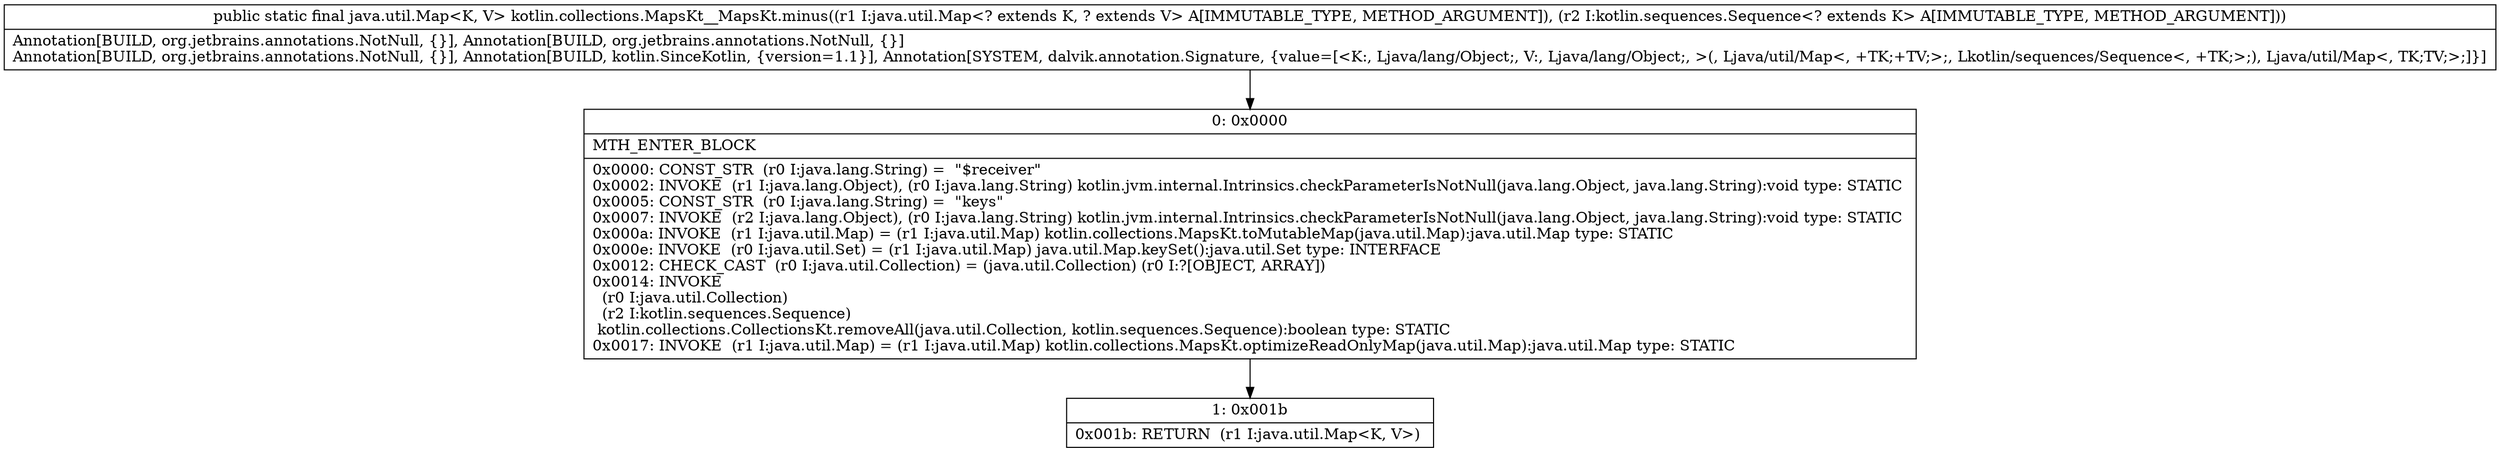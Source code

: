 digraph "CFG forkotlin.collections.MapsKt__MapsKt.minus(Ljava\/util\/Map;Lkotlin\/sequences\/Sequence;)Ljava\/util\/Map;" {
Node_0 [shape=record,label="{0\:\ 0x0000|MTH_ENTER_BLOCK\l|0x0000: CONST_STR  (r0 I:java.lang.String) =  \"$receiver\" \l0x0002: INVOKE  (r1 I:java.lang.Object), (r0 I:java.lang.String) kotlin.jvm.internal.Intrinsics.checkParameterIsNotNull(java.lang.Object, java.lang.String):void type: STATIC \l0x0005: CONST_STR  (r0 I:java.lang.String) =  \"keys\" \l0x0007: INVOKE  (r2 I:java.lang.Object), (r0 I:java.lang.String) kotlin.jvm.internal.Intrinsics.checkParameterIsNotNull(java.lang.Object, java.lang.String):void type: STATIC \l0x000a: INVOKE  (r1 I:java.util.Map) = (r1 I:java.util.Map) kotlin.collections.MapsKt.toMutableMap(java.util.Map):java.util.Map type: STATIC \l0x000e: INVOKE  (r0 I:java.util.Set) = (r1 I:java.util.Map) java.util.Map.keySet():java.util.Set type: INTERFACE \l0x0012: CHECK_CAST  (r0 I:java.util.Collection) = (java.util.Collection) (r0 I:?[OBJECT, ARRAY]) \l0x0014: INVOKE  \l  (r0 I:java.util.Collection)\l  (r2 I:kotlin.sequences.Sequence)\l kotlin.collections.CollectionsKt.removeAll(java.util.Collection, kotlin.sequences.Sequence):boolean type: STATIC \l0x0017: INVOKE  (r1 I:java.util.Map) = (r1 I:java.util.Map) kotlin.collections.MapsKt.optimizeReadOnlyMap(java.util.Map):java.util.Map type: STATIC \l}"];
Node_1 [shape=record,label="{1\:\ 0x001b|0x001b: RETURN  (r1 I:java.util.Map\<K, V\>) \l}"];
MethodNode[shape=record,label="{public static final java.util.Map\<K, V\> kotlin.collections.MapsKt__MapsKt.minus((r1 I:java.util.Map\<? extends K, ? extends V\> A[IMMUTABLE_TYPE, METHOD_ARGUMENT]), (r2 I:kotlin.sequences.Sequence\<? extends K\> A[IMMUTABLE_TYPE, METHOD_ARGUMENT]))  | Annotation[BUILD, org.jetbrains.annotations.NotNull, \{\}], Annotation[BUILD, org.jetbrains.annotations.NotNull, \{\}]\lAnnotation[BUILD, org.jetbrains.annotations.NotNull, \{\}], Annotation[BUILD, kotlin.SinceKotlin, \{version=1.1\}], Annotation[SYSTEM, dalvik.annotation.Signature, \{value=[\<K:, Ljava\/lang\/Object;, V:, Ljava\/lang\/Object;, \>(, Ljava\/util\/Map\<, +TK;+TV;\>;, Lkotlin\/sequences\/Sequence\<, +TK;\>;), Ljava\/util\/Map\<, TK;TV;\>;]\}]\l}"];
MethodNode -> Node_0;
Node_0 -> Node_1;
}

